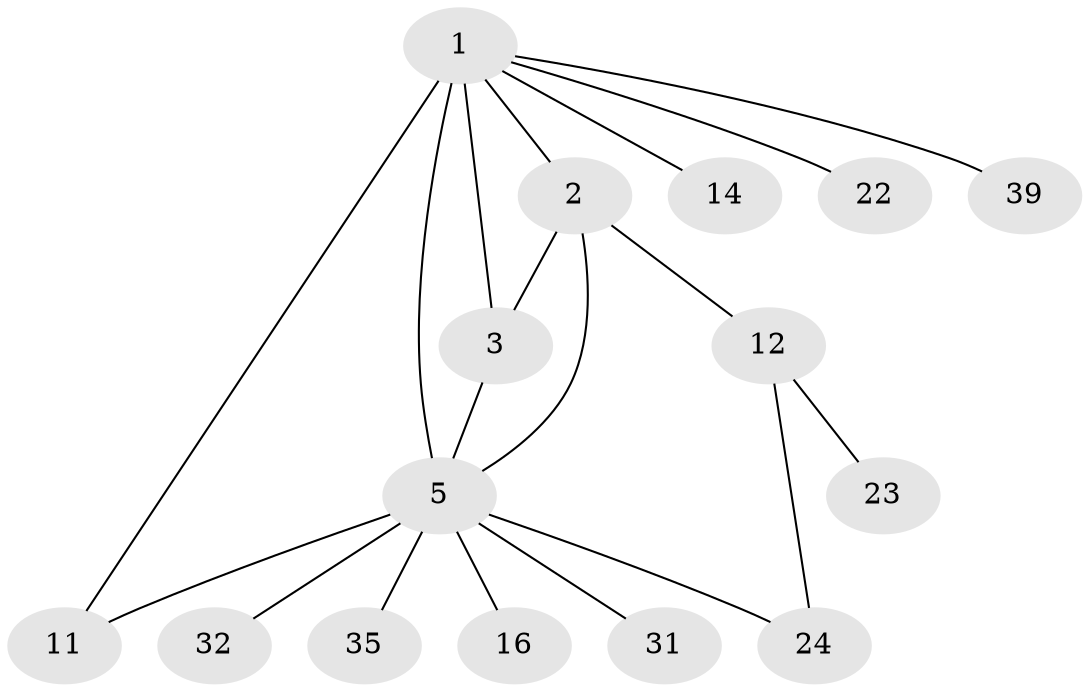 // original degree distribution, {3: 0.12, 7: 0.04, 5: 0.04, 8: 0.04, 6: 0.04, 4: 0.02, 2: 0.1, 1: 0.6}
// Generated by graph-tools (version 1.1) at 2025/19/03/04/25 18:19:31]
// undirected, 15 vertices, 19 edges
graph export_dot {
graph [start="1"]
  node [color=gray90,style=filled];
  1 [super="+9"];
  2 [super="+28+4+43+21+37"];
  3;
  5 [super="+7+15+6+46+45"];
  11 [super="+33+38+18"];
  12 [super="+26+36+41"];
  14 [super="+27"];
  16;
  22;
  23;
  24 [super="+25"];
  31;
  32;
  35;
  39;
  1 -- 2;
  1 -- 5 [weight=3];
  1 -- 3;
  1 -- 22;
  1 -- 39;
  1 -- 11;
  1 -- 14;
  2 -- 5 [weight=2];
  2 -- 3;
  2 -- 12;
  3 -- 5;
  5 -- 35;
  5 -- 32;
  5 -- 24;
  5 -- 11;
  5 -- 31;
  5 -- 16;
  12 -- 23;
  12 -- 24;
}
